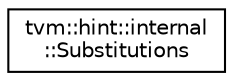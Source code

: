digraph "Graphical Class Hierarchy"
{
  edge [fontname="Helvetica",fontsize="10",labelfontname="Helvetica",labelfontsize="10"];
  node [fontname="Helvetica",fontsize="10",shape=record];
  rankdir="LR";
  Node0 [label="tvm::hint::internal\l::Substitutions",height=0.2,width=0.4,color="black", fillcolor="white", style="filled",URL="$classtvm_1_1hint_1_1internal_1_1Substitutions.html"];
}

